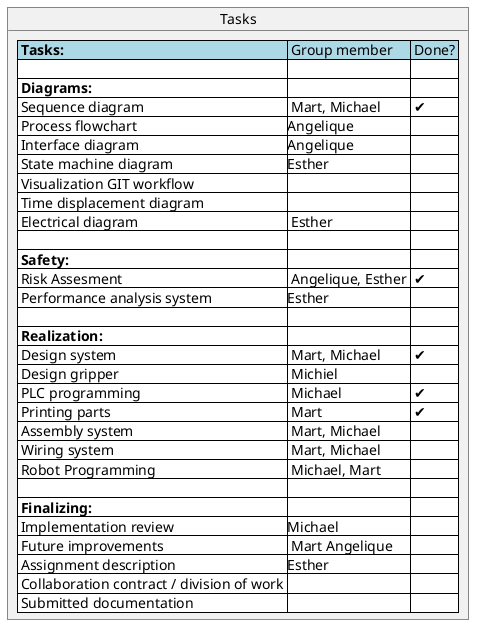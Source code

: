@startuml Tasks
object Tasks {
    <#lightblue>|= Tasks: | Group member | Done? |
    <#white>| |
    <#white>|= Diagrams: | |
    <#white>| Sequence diagram | Mart, Michael | ✔|
    <#white>| Process flowchart |Angelique | |
    <#white>| Interface diagram |Angelique | |
    <#white>| State machine diagram |Esther| |
    <#white>| Visualization GIT workflow | | |
    <#white>| Time displacement diagram | | |
    <#white>| Electrical diagram | Esther | |
    <#white>| |
    <#white>|= Safety: | | 
    <#white>| Risk Assesment | Angelique, Esther | ✔ |
    <#white>| Performance analysis system |Esther | |
    <#white>| |
    <#white>|= Realization: | | 
    <#white>| Design system | Mart, Michael| ✔ |
    <#white>| Design gripper | Michiel | |
    <#white>| PLC programming | Michael | ✔ |
    <#white>| Printing parts | Mart | ✔ |
    <#white>| Assembly system | Mart, Michael | |
    <#white>| Wiring system | Mart, Michael | |
    <#white>| Robot Programming | Michael, Mart | |
    <#white>| |
    <#white>|= Finalizing: | |
    <#white>| Implementation review |Michael | |
    <#white>| Future improvements | Mart Angelique| |
    <#white>| Assignment description |Esther  | |
    <#white>| Collaboration contract / division of work | | |
    <#white>| Submitted documentation | | | 

  
}
@enduml